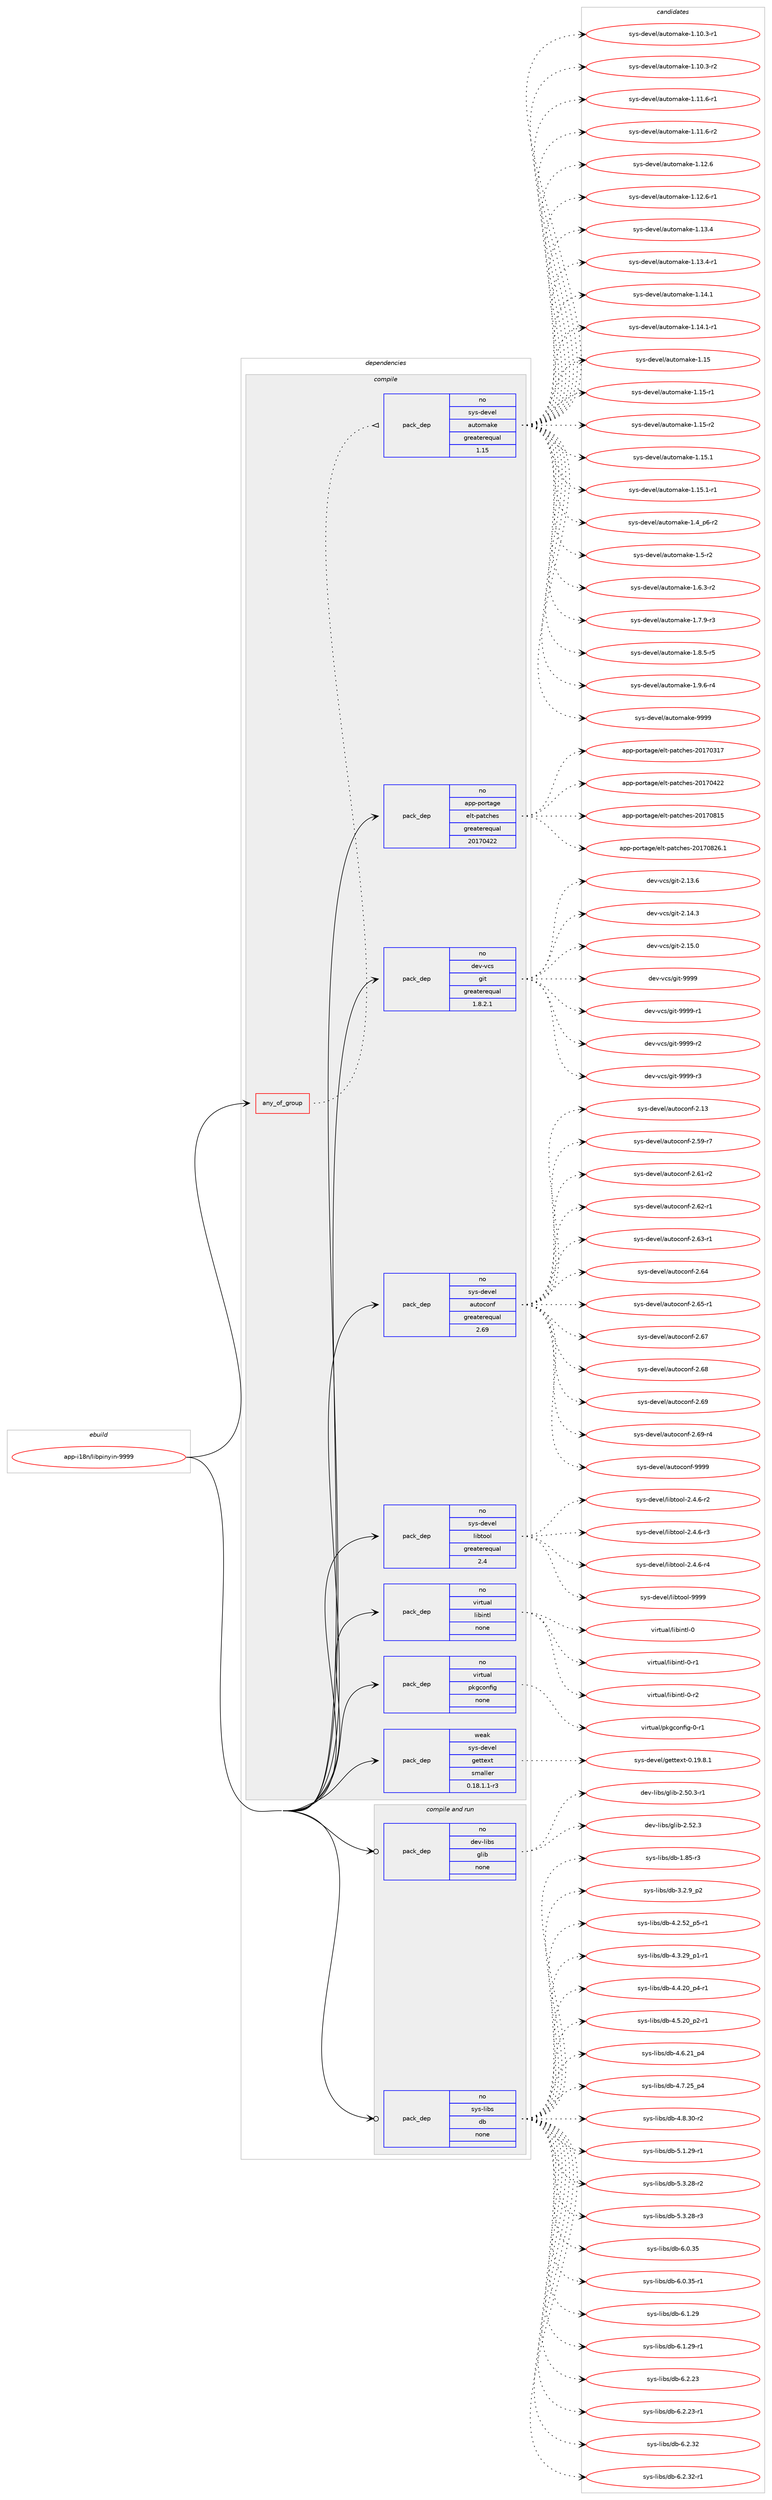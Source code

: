 digraph prolog {

# *************
# Graph options
# *************

newrank=true;
concentrate=true;
compound=true;
graph [rankdir=LR,fontname=Helvetica,fontsize=10,ranksep=1.5];#, ranksep=2.5, nodesep=0.2];
edge  [arrowhead=vee];
node  [fontname=Helvetica,fontsize=10];

# **********
# The ebuild
# **********

subgraph cluster_leftcol {
color=gray;
rank=same;
label=<<i>ebuild</i>>;
id [label="app-i18n/libpinyin-9999", color=red, width=4, href="../app-i18n/libpinyin-9999.svg"];
}

# ****************
# The dependencies
# ****************

subgraph cluster_midcol {
color=gray;
label=<<i>dependencies</i>>;
subgraph cluster_compile {
fillcolor="#eeeeee";
style=filled;
label=<<i>compile</i>>;
subgraph any658 {
dependency43188 [label=<<TABLE BORDER="0" CELLBORDER="1" CELLSPACING="0" CELLPADDING="4"><TR><TD CELLPADDING="10">any_of_group</TD></TR></TABLE>>, shape=none, color=red];subgraph pack30622 {
dependency43189 [label=<<TABLE BORDER="0" CELLBORDER="1" CELLSPACING="0" CELLPADDING="4" WIDTH="220"><TR><TD ROWSPAN="6" CELLPADDING="30">pack_dep</TD></TR><TR><TD WIDTH="110">no</TD></TR><TR><TD>sys-devel</TD></TR><TR><TD>automake</TD></TR><TR><TD>greaterequal</TD></TR><TR><TD>1.15</TD></TR></TABLE>>, shape=none, color=blue];
}
dependency43188:e -> dependency43189:w [weight=20,style="dotted",arrowhead="oinv"];
}
id:e -> dependency43188:w [weight=20,style="solid",arrowhead="vee"];
subgraph pack30623 {
dependency43190 [label=<<TABLE BORDER="0" CELLBORDER="1" CELLSPACING="0" CELLPADDING="4" WIDTH="220"><TR><TD ROWSPAN="6" CELLPADDING="30">pack_dep</TD></TR><TR><TD WIDTH="110">no</TD></TR><TR><TD>app-portage</TD></TR><TR><TD>elt-patches</TD></TR><TR><TD>greaterequal</TD></TR><TR><TD>20170422</TD></TR></TABLE>>, shape=none, color=blue];
}
id:e -> dependency43190:w [weight=20,style="solid",arrowhead="vee"];
subgraph pack30624 {
dependency43191 [label=<<TABLE BORDER="0" CELLBORDER="1" CELLSPACING="0" CELLPADDING="4" WIDTH="220"><TR><TD ROWSPAN="6" CELLPADDING="30">pack_dep</TD></TR><TR><TD WIDTH="110">no</TD></TR><TR><TD>dev-vcs</TD></TR><TR><TD>git</TD></TR><TR><TD>greaterequal</TD></TR><TR><TD>1.8.2.1</TD></TR></TABLE>>, shape=none, color=blue];
}
id:e -> dependency43191:w [weight=20,style="solid",arrowhead="vee"];
subgraph pack30625 {
dependency43192 [label=<<TABLE BORDER="0" CELLBORDER="1" CELLSPACING="0" CELLPADDING="4" WIDTH="220"><TR><TD ROWSPAN="6" CELLPADDING="30">pack_dep</TD></TR><TR><TD WIDTH="110">no</TD></TR><TR><TD>sys-devel</TD></TR><TR><TD>autoconf</TD></TR><TR><TD>greaterequal</TD></TR><TR><TD>2.69</TD></TR></TABLE>>, shape=none, color=blue];
}
id:e -> dependency43192:w [weight=20,style="solid",arrowhead="vee"];
subgraph pack30626 {
dependency43193 [label=<<TABLE BORDER="0" CELLBORDER="1" CELLSPACING="0" CELLPADDING="4" WIDTH="220"><TR><TD ROWSPAN="6" CELLPADDING="30">pack_dep</TD></TR><TR><TD WIDTH="110">no</TD></TR><TR><TD>sys-devel</TD></TR><TR><TD>libtool</TD></TR><TR><TD>greaterequal</TD></TR><TR><TD>2.4</TD></TR></TABLE>>, shape=none, color=blue];
}
id:e -> dependency43193:w [weight=20,style="solid",arrowhead="vee"];
subgraph pack30627 {
dependency43194 [label=<<TABLE BORDER="0" CELLBORDER="1" CELLSPACING="0" CELLPADDING="4" WIDTH="220"><TR><TD ROWSPAN="6" CELLPADDING="30">pack_dep</TD></TR><TR><TD WIDTH="110">no</TD></TR><TR><TD>virtual</TD></TR><TR><TD>libintl</TD></TR><TR><TD>none</TD></TR><TR><TD></TD></TR></TABLE>>, shape=none, color=blue];
}
id:e -> dependency43194:w [weight=20,style="solid",arrowhead="vee"];
subgraph pack30628 {
dependency43195 [label=<<TABLE BORDER="0" CELLBORDER="1" CELLSPACING="0" CELLPADDING="4" WIDTH="220"><TR><TD ROWSPAN="6" CELLPADDING="30">pack_dep</TD></TR><TR><TD WIDTH="110">no</TD></TR><TR><TD>virtual</TD></TR><TR><TD>pkgconfig</TD></TR><TR><TD>none</TD></TR><TR><TD></TD></TR></TABLE>>, shape=none, color=blue];
}
id:e -> dependency43195:w [weight=20,style="solid",arrowhead="vee"];
subgraph pack30629 {
dependency43196 [label=<<TABLE BORDER="0" CELLBORDER="1" CELLSPACING="0" CELLPADDING="4" WIDTH="220"><TR><TD ROWSPAN="6" CELLPADDING="30">pack_dep</TD></TR><TR><TD WIDTH="110">weak</TD></TR><TR><TD>sys-devel</TD></TR><TR><TD>gettext</TD></TR><TR><TD>smaller</TD></TR><TR><TD>0.18.1.1-r3</TD></TR></TABLE>>, shape=none, color=blue];
}
id:e -> dependency43196:w [weight=20,style="solid",arrowhead="vee"];
}
subgraph cluster_compileandrun {
fillcolor="#eeeeee";
style=filled;
label=<<i>compile and run</i>>;
subgraph pack30630 {
dependency43197 [label=<<TABLE BORDER="0" CELLBORDER="1" CELLSPACING="0" CELLPADDING="4" WIDTH="220"><TR><TD ROWSPAN="6" CELLPADDING="30">pack_dep</TD></TR><TR><TD WIDTH="110">no</TD></TR><TR><TD>dev-libs</TD></TR><TR><TD>glib</TD></TR><TR><TD>none</TD></TR><TR><TD></TD></TR></TABLE>>, shape=none, color=blue];
}
id:e -> dependency43197:w [weight=20,style="solid",arrowhead="odotvee"];
subgraph pack30631 {
dependency43198 [label=<<TABLE BORDER="0" CELLBORDER="1" CELLSPACING="0" CELLPADDING="4" WIDTH="220"><TR><TD ROWSPAN="6" CELLPADDING="30">pack_dep</TD></TR><TR><TD WIDTH="110">no</TD></TR><TR><TD>sys-libs</TD></TR><TR><TD>db</TD></TR><TR><TD>none</TD></TR><TR><TD></TD></TR></TABLE>>, shape=none, color=blue];
}
id:e -> dependency43198:w [weight=20,style="solid",arrowhead="odotvee"];
}
subgraph cluster_run {
fillcolor="#eeeeee";
style=filled;
label=<<i>run</i>>;
}
}

# **************
# The candidates
# **************

subgraph cluster_choices {
rank=same;
color=gray;
label=<<i>candidates</i>>;

subgraph choice30622 {
color=black;
nodesep=1;
choice11512111545100101118101108479711711611110997107101454946494846514511449 [label="sys-devel/automake-1.10.3-r1", color=red, width=4,href="../sys-devel/automake-1.10.3-r1.svg"];
choice11512111545100101118101108479711711611110997107101454946494846514511450 [label="sys-devel/automake-1.10.3-r2", color=red, width=4,href="../sys-devel/automake-1.10.3-r2.svg"];
choice11512111545100101118101108479711711611110997107101454946494946544511449 [label="sys-devel/automake-1.11.6-r1", color=red, width=4,href="../sys-devel/automake-1.11.6-r1.svg"];
choice11512111545100101118101108479711711611110997107101454946494946544511450 [label="sys-devel/automake-1.11.6-r2", color=red, width=4,href="../sys-devel/automake-1.11.6-r2.svg"];
choice1151211154510010111810110847971171161111099710710145494649504654 [label="sys-devel/automake-1.12.6", color=red, width=4,href="../sys-devel/automake-1.12.6.svg"];
choice11512111545100101118101108479711711611110997107101454946495046544511449 [label="sys-devel/automake-1.12.6-r1", color=red, width=4,href="../sys-devel/automake-1.12.6-r1.svg"];
choice1151211154510010111810110847971171161111099710710145494649514652 [label="sys-devel/automake-1.13.4", color=red, width=4,href="../sys-devel/automake-1.13.4.svg"];
choice11512111545100101118101108479711711611110997107101454946495146524511449 [label="sys-devel/automake-1.13.4-r1", color=red, width=4,href="../sys-devel/automake-1.13.4-r1.svg"];
choice1151211154510010111810110847971171161111099710710145494649524649 [label="sys-devel/automake-1.14.1", color=red, width=4,href="../sys-devel/automake-1.14.1.svg"];
choice11512111545100101118101108479711711611110997107101454946495246494511449 [label="sys-devel/automake-1.14.1-r1", color=red, width=4,href="../sys-devel/automake-1.14.1-r1.svg"];
choice115121115451001011181011084797117116111109971071014549464953 [label="sys-devel/automake-1.15", color=red, width=4,href="../sys-devel/automake-1.15.svg"];
choice1151211154510010111810110847971171161111099710710145494649534511449 [label="sys-devel/automake-1.15-r1", color=red, width=4,href="../sys-devel/automake-1.15-r1.svg"];
choice1151211154510010111810110847971171161111099710710145494649534511450 [label="sys-devel/automake-1.15-r2", color=red, width=4,href="../sys-devel/automake-1.15-r2.svg"];
choice1151211154510010111810110847971171161111099710710145494649534649 [label="sys-devel/automake-1.15.1", color=red, width=4,href="../sys-devel/automake-1.15.1.svg"];
choice11512111545100101118101108479711711611110997107101454946495346494511449 [label="sys-devel/automake-1.15.1-r1", color=red, width=4,href="../sys-devel/automake-1.15.1-r1.svg"];
choice115121115451001011181011084797117116111109971071014549465295112544511450 [label="sys-devel/automake-1.4_p6-r2", color=red, width=4,href="../sys-devel/automake-1.4_p6-r2.svg"];
choice11512111545100101118101108479711711611110997107101454946534511450 [label="sys-devel/automake-1.5-r2", color=red, width=4,href="../sys-devel/automake-1.5-r2.svg"];
choice115121115451001011181011084797117116111109971071014549465446514511450 [label="sys-devel/automake-1.6.3-r2", color=red, width=4,href="../sys-devel/automake-1.6.3-r2.svg"];
choice115121115451001011181011084797117116111109971071014549465546574511451 [label="sys-devel/automake-1.7.9-r3", color=red, width=4,href="../sys-devel/automake-1.7.9-r3.svg"];
choice115121115451001011181011084797117116111109971071014549465646534511453 [label="sys-devel/automake-1.8.5-r5", color=red, width=4,href="../sys-devel/automake-1.8.5-r5.svg"];
choice115121115451001011181011084797117116111109971071014549465746544511452 [label="sys-devel/automake-1.9.6-r4", color=red, width=4,href="../sys-devel/automake-1.9.6-r4.svg"];
choice115121115451001011181011084797117116111109971071014557575757 [label="sys-devel/automake-9999", color=red, width=4,href="../sys-devel/automake-9999.svg"];
dependency43189:e -> choice11512111545100101118101108479711711611110997107101454946494846514511449:w [style=dotted,weight="100"];
dependency43189:e -> choice11512111545100101118101108479711711611110997107101454946494846514511450:w [style=dotted,weight="100"];
dependency43189:e -> choice11512111545100101118101108479711711611110997107101454946494946544511449:w [style=dotted,weight="100"];
dependency43189:e -> choice11512111545100101118101108479711711611110997107101454946494946544511450:w [style=dotted,weight="100"];
dependency43189:e -> choice1151211154510010111810110847971171161111099710710145494649504654:w [style=dotted,weight="100"];
dependency43189:e -> choice11512111545100101118101108479711711611110997107101454946495046544511449:w [style=dotted,weight="100"];
dependency43189:e -> choice1151211154510010111810110847971171161111099710710145494649514652:w [style=dotted,weight="100"];
dependency43189:e -> choice11512111545100101118101108479711711611110997107101454946495146524511449:w [style=dotted,weight="100"];
dependency43189:e -> choice1151211154510010111810110847971171161111099710710145494649524649:w [style=dotted,weight="100"];
dependency43189:e -> choice11512111545100101118101108479711711611110997107101454946495246494511449:w [style=dotted,weight="100"];
dependency43189:e -> choice115121115451001011181011084797117116111109971071014549464953:w [style=dotted,weight="100"];
dependency43189:e -> choice1151211154510010111810110847971171161111099710710145494649534511449:w [style=dotted,weight="100"];
dependency43189:e -> choice1151211154510010111810110847971171161111099710710145494649534511450:w [style=dotted,weight="100"];
dependency43189:e -> choice1151211154510010111810110847971171161111099710710145494649534649:w [style=dotted,weight="100"];
dependency43189:e -> choice11512111545100101118101108479711711611110997107101454946495346494511449:w [style=dotted,weight="100"];
dependency43189:e -> choice115121115451001011181011084797117116111109971071014549465295112544511450:w [style=dotted,weight="100"];
dependency43189:e -> choice11512111545100101118101108479711711611110997107101454946534511450:w [style=dotted,weight="100"];
dependency43189:e -> choice115121115451001011181011084797117116111109971071014549465446514511450:w [style=dotted,weight="100"];
dependency43189:e -> choice115121115451001011181011084797117116111109971071014549465546574511451:w [style=dotted,weight="100"];
dependency43189:e -> choice115121115451001011181011084797117116111109971071014549465646534511453:w [style=dotted,weight="100"];
dependency43189:e -> choice115121115451001011181011084797117116111109971071014549465746544511452:w [style=dotted,weight="100"];
dependency43189:e -> choice115121115451001011181011084797117116111109971071014557575757:w [style=dotted,weight="100"];
}
subgraph choice30623 {
color=black;
nodesep=1;
choice97112112451121111141169710310147101108116451129711699104101115455048495548514955 [label="app-portage/elt-patches-20170317", color=red, width=4,href="../app-portage/elt-patches-20170317.svg"];
choice97112112451121111141169710310147101108116451129711699104101115455048495548525050 [label="app-portage/elt-patches-20170422", color=red, width=4,href="../app-portage/elt-patches-20170422.svg"];
choice97112112451121111141169710310147101108116451129711699104101115455048495548564953 [label="app-portage/elt-patches-20170815", color=red, width=4,href="../app-portage/elt-patches-20170815.svg"];
choice971121124511211111411697103101471011081164511297116991041011154550484955485650544649 [label="app-portage/elt-patches-20170826.1", color=red, width=4,href="../app-portage/elt-patches-20170826.1.svg"];
dependency43190:e -> choice97112112451121111141169710310147101108116451129711699104101115455048495548514955:w [style=dotted,weight="100"];
dependency43190:e -> choice97112112451121111141169710310147101108116451129711699104101115455048495548525050:w [style=dotted,weight="100"];
dependency43190:e -> choice97112112451121111141169710310147101108116451129711699104101115455048495548564953:w [style=dotted,weight="100"];
dependency43190:e -> choice971121124511211111411697103101471011081164511297116991041011154550484955485650544649:w [style=dotted,weight="100"];
}
subgraph choice30624 {
color=black;
nodesep=1;
choice10010111845118991154710310511645504649514654 [label="dev-vcs/git-2.13.6", color=red, width=4,href="../dev-vcs/git-2.13.6.svg"];
choice10010111845118991154710310511645504649524651 [label="dev-vcs/git-2.14.3", color=red, width=4,href="../dev-vcs/git-2.14.3.svg"];
choice10010111845118991154710310511645504649534648 [label="dev-vcs/git-2.15.0", color=red, width=4,href="../dev-vcs/git-2.15.0.svg"];
choice1001011184511899115471031051164557575757 [label="dev-vcs/git-9999", color=red, width=4,href="../dev-vcs/git-9999.svg"];
choice10010111845118991154710310511645575757574511449 [label="dev-vcs/git-9999-r1", color=red, width=4,href="../dev-vcs/git-9999-r1.svg"];
choice10010111845118991154710310511645575757574511450 [label="dev-vcs/git-9999-r2", color=red, width=4,href="../dev-vcs/git-9999-r2.svg"];
choice10010111845118991154710310511645575757574511451 [label="dev-vcs/git-9999-r3", color=red, width=4,href="../dev-vcs/git-9999-r3.svg"];
dependency43191:e -> choice10010111845118991154710310511645504649514654:w [style=dotted,weight="100"];
dependency43191:e -> choice10010111845118991154710310511645504649524651:w [style=dotted,weight="100"];
dependency43191:e -> choice10010111845118991154710310511645504649534648:w [style=dotted,weight="100"];
dependency43191:e -> choice1001011184511899115471031051164557575757:w [style=dotted,weight="100"];
dependency43191:e -> choice10010111845118991154710310511645575757574511449:w [style=dotted,weight="100"];
dependency43191:e -> choice10010111845118991154710310511645575757574511450:w [style=dotted,weight="100"];
dependency43191:e -> choice10010111845118991154710310511645575757574511451:w [style=dotted,weight="100"];
}
subgraph choice30625 {
color=black;
nodesep=1;
choice115121115451001011181011084797117116111991111101024550464951 [label="sys-devel/autoconf-2.13", color=red, width=4,href="../sys-devel/autoconf-2.13.svg"];
choice1151211154510010111810110847971171161119911111010245504653574511455 [label="sys-devel/autoconf-2.59-r7", color=red, width=4,href="../sys-devel/autoconf-2.59-r7.svg"];
choice1151211154510010111810110847971171161119911111010245504654494511450 [label="sys-devel/autoconf-2.61-r2", color=red, width=4,href="../sys-devel/autoconf-2.61-r2.svg"];
choice1151211154510010111810110847971171161119911111010245504654504511449 [label="sys-devel/autoconf-2.62-r1", color=red, width=4,href="../sys-devel/autoconf-2.62-r1.svg"];
choice1151211154510010111810110847971171161119911111010245504654514511449 [label="sys-devel/autoconf-2.63-r1", color=red, width=4,href="../sys-devel/autoconf-2.63-r1.svg"];
choice115121115451001011181011084797117116111991111101024550465452 [label="sys-devel/autoconf-2.64", color=red, width=4,href="../sys-devel/autoconf-2.64.svg"];
choice1151211154510010111810110847971171161119911111010245504654534511449 [label="sys-devel/autoconf-2.65-r1", color=red, width=4,href="../sys-devel/autoconf-2.65-r1.svg"];
choice115121115451001011181011084797117116111991111101024550465455 [label="sys-devel/autoconf-2.67", color=red, width=4,href="../sys-devel/autoconf-2.67.svg"];
choice115121115451001011181011084797117116111991111101024550465456 [label="sys-devel/autoconf-2.68", color=red, width=4,href="../sys-devel/autoconf-2.68.svg"];
choice115121115451001011181011084797117116111991111101024550465457 [label="sys-devel/autoconf-2.69", color=red, width=4,href="../sys-devel/autoconf-2.69.svg"];
choice1151211154510010111810110847971171161119911111010245504654574511452 [label="sys-devel/autoconf-2.69-r4", color=red, width=4,href="../sys-devel/autoconf-2.69-r4.svg"];
choice115121115451001011181011084797117116111991111101024557575757 [label="sys-devel/autoconf-9999", color=red, width=4,href="../sys-devel/autoconf-9999.svg"];
dependency43192:e -> choice115121115451001011181011084797117116111991111101024550464951:w [style=dotted,weight="100"];
dependency43192:e -> choice1151211154510010111810110847971171161119911111010245504653574511455:w [style=dotted,weight="100"];
dependency43192:e -> choice1151211154510010111810110847971171161119911111010245504654494511450:w [style=dotted,weight="100"];
dependency43192:e -> choice1151211154510010111810110847971171161119911111010245504654504511449:w [style=dotted,weight="100"];
dependency43192:e -> choice1151211154510010111810110847971171161119911111010245504654514511449:w [style=dotted,weight="100"];
dependency43192:e -> choice115121115451001011181011084797117116111991111101024550465452:w [style=dotted,weight="100"];
dependency43192:e -> choice1151211154510010111810110847971171161119911111010245504654534511449:w [style=dotted,weight="100"];
dependency43192:e -> choice115121115451001011181011084797117116111991111101024550465455:w [style=dotted,weight="100"];
dependency43192:e -> choice115121115451001011181011084797117116111991111101024550465456:w [style=dotted,weight="100"];
dependency43192:e -> choice115121115451001011181011084797117116111991111101024550465457:w [style=dotted,weight="100"];
dependency43192:e -> choice1151211154510010111810110847971171161119911111010245504654574511452:w [style=dotted,weight="100"];
dependency43192:e -> choice115121115451001011181011084797117116111991111101024557575757:w [style=dotted,weight="100"];
}
subgraph choice30626 {
color=black;
nodesep=1;
choice1151211154510010111810110847108105981161111111084550465246544511450 [label="sys-devel/libtool-2.4.6-r2", color=red, width=4,href="../sys-devel/libtool-2.4.6-r2.svg"];
choice1151211154510010111810110847108105981161111111084550465246544511451 [label="sys-devel/libtool-2.4.6-r3", color=red, width=4,href="../sys-devel/libtool-2.4.6-r3.svg"];
choice1151211154510010111810110847108105981161111111084550465246544511452 [label="sys-devel/libtool-2.4.6-r4", color=red, width=4,href="../sys-devel/libtool-2.4.6-r4.svg"];
choice1151211154510010111810110847108105981161111111084557575757 [label="sys-devel/libtool-9999", color=red, width=4,href="../sys-devel/libtool-9999.svg"];
dependency43193:e -> choice1151211154510010111810110847108105981161111111084550465246544511450:w [style=dotted,weight="100"];
dependency43193:e -> choice1151211154510010111810110847108105981161111111084550465246544511451:w [style=dotted,weight="100"];
dependency43193:e -> choice1151211154510010111810110847108105981161111111084550465246544511452:w [style=dotted,weight="100"];
dependency43193:e -> choice1151211154510010111810110847108105981161111111084557575757:w [style=dotted,weight="100"];
}
subgraph choice30627 {
color=black;
nodesep=1;
choice1181051141161179710847108105981051101161084548 [label="virtual/libintl-0", color=red, width=4,href="../virtual/libintl-0.svg"];
choice11810511411611797108471081059810511011610845484511449 [label="virtual/libintl-0-r1", color=red, width=4,href="../virtual/libintl-0-r1.svg"];
choice11810511411611797108471081059810511011610845484511450 [label="virtual/libintl-0-r2", color=red, width=4,href="../virtual/libintl-0-r2.svg"];
dependency43194:e -> choice1181051141161179710847108105981051101161084548:w [style=dotted,weight="100"];
dependency43194:e -> choice11810511411611797108471081059810511011610845484511449:w [style=dotted,weight="100"];
dependency43194:e -> choice11810511411611797108471081059810511011610845484511450:w [style=dotted,weight="100"];
}
subgraph choice30628 {
color=black;
nodesep=1;
choice11810511411611797108471121071039911111010210510345484511449 [label="virtual/pkgconfig-0-r1", color=red, width=4,href="../virtual/pkgconfig-0-r1.svg"];
dependency43195:e -> choice11810511411611797108471121071039911111010210510345484511449:w [style=dotted,weight="100"];
}
subgraph choice30629 {
color=black;
nodesep=1;
choice1151211154510010111810110847103101116116101120116454846495746564649 [label="sys-devel/gettext-0.19.8.1", color=red, width=4,href="../sys-devel/gettext-0.19.8.1.svg"];
dependency43196:e -> choice1151211154510010111810110847103101116116101120116454846495746564649:w [style=dotted,weight="100"];
}
subgraph choice30630 {
color=black;
nodesep=1;
choice10010111845108105981154710310810598455046534846514511449 [label="dev-libs/glib-2.50.3-r1", color=red, width=4,href="../dev-libs/glib-2.50.3-r1.svg"];
choice1001011184510810598115471031081059845504653504651 [label="dev-libs/glib-2.52.3", color=red, width=4,href="../dev-libs/glib-2.52.3.svg"];
dependency43197:e -> choice10010111845108105981154710310810598455046534846514511449:w [style=dotted,weight="100"];
dependency43197:e -> choice1001011184510810598115471031081059845504653504651:w [style=dotted,weight="100"];
}
subgraph choice30631 {
color=black;
nodesep=1;
choice1151211154510810598115471009845494656534511451 [label="sys-libs/db-1.85-r3", color=red, width=4,href="../sys-libs/db-1.85-r3.svg"];
choice115121115451081059811547100984551465046579511250 [label="sys-libs/db-3.2.9_p2", color=red, width=4,href="../sys-libs/db-3.2.9_p2.svg"];
choice115121115451081059811547100984552465046535095112534511449 [label="sys-libs/db-4.2.52_p5-r1", color=red, width=4,href="../sys-libs/db-4.2.52_p5-r1.svg"];
choice115121115451081059811547100984552465146505795112494511449 [label="sys-libs/db-4.3.29_p1-r1", color=red, width=4,href="../sys-libs/db-4.3.29_p1-r1.svg"];
choice115121115451081059811547100984552465246504895112524511449 [label="sys-libs/db-4.4.20_p4-r1", color=red, width=4,href="../sys-libs/db-4.4.20_p4-r1.svg"];
choice115121115451081059811547100984552465346504895112504511449 [label="sys-libs/db-4.5.20_p2-r1", color=red, width=4,href="../sys-libs/db-4.5.20_p2-r1.svg"];
choice11512111545108105981154710098455246544650499511252 [label="sys-libs/db-4.6.21_p4", color=red, width=4,href="../sys-libs/db-4.6.21_p4.svg"];
choice11512111545108105981154710098455246554650539511252 [label="sys-libs/db-4.7.25_p4", color=red, width=4,href="../sys-libs/db-4.7.25_p4.svg"];
choice11512111545108105981154710098455246564651484511450 [label="sys-libs/db-4.8.30-r2", color=red, width=4,href="../sys-libs/db-4.8.30-r2.svg"];
choice11512111545108105981154710098455346494650574511449 [label="sys-libs/db-5.1.29-r1", color=red, width=4,href="../sys-libs/db-5.1.29-r1.svg"];
choice11512111545108105981154710098455346514650564511450 [label="sys-libs/db-5.3.28-r2", color=red, width=4,href="../sys-libs/db-5.3.28-r2.svg"];
choice11512111545108105981154710098455346514650564511451 [label="sys-libs/db-5.3.28-r3", color=red, width=4,href="../sys-libs/db-5.3.28-r3.svg"];
choice1151211154510810598115471009845544648465153 [label="sys-libs/db-6.0.35", color=red, width=4,href="../sys-libs/db-6.0.35.svg"];
choice11512111545108105981154710098455446484651534511449 [label="sys-libs/db-6.0.35-r1", color=red, width=4,href="../sys-libs/db-6.0.35-r1.svg"];
choice1151211154510810598115471009845544649465057 [label="sys-libs/db-6.1.29", color=red, width=4,href="../sys-libs/db-6.1.29.svg"];
choice11512111545108105981154710098455446494650574511449 [label="sys-libs/db-6.1.29-r1", color=red, width=4,href="../sys-libs/db-6.1.29-r1.svg"];
choice1151211154510810598115471009845544650465051 [label="sys-libs/db-6.2.23", color=red, width=4,href="../sys-libs/db-6.2.23.svg"];
choice11512111545108105981154710098455446504650514511449 [label="sys-libs/db-6.2.23-r1", color=red, width=4,href="../sys-libs/db-6.2.23-r1.svg"];
choice1151211154510810598115471009845544650465150 [label="sys-libs/db-6.2.32", color=red, width=4,href="../sys-libs/db-6.2.32.svg"];
choice11512111545108105981154710098455446504651504511449 [label="sys-libs/db-6.2.32-r1", color=red, width=4,href="../sys-libs/db-6.2.32-r1.svg"];
dependency43198:e -> choice1151211154510810598115471009845494656534511451:w [style=dotted,weight="100"];
dependency43198:e -> choice115121115451081059811547100984551465046579511250:w [style=dotted,weight="100"];
dependency43198:e -> choice115121115451081059811547100984552465046535095112534511449:w [style=dotted,weight="100"];
dependency43198:e -> choice115121115451081059811547100984552465146505795112494511449:w [style=dotted,weight="100"];
dependency43198:e -> choice115121115451081059811547100984552465246504895112524511449:w [style=dotted,weight="100"];
dependency43198:e -> choice115121115451081059811547100984552465346504895112504511449:w [style=dotted,weight="100"];
dependency43198:e -> choice11512111545108105981154710098455246544650499511252:w [style=dotted,weight="100"];
dependency43198:e -> choice11512111545108105981154710098455246554650539511252:w [style=dotted,weight="100"];
dependency43198:e -> choice11512111545108105981154710098455246564651484511450:w [style=dotted,weight="100"];
dependency43198:e -> choice11512111545108105981154710098455346494650574511449:w [style=dotted,weight="100"];
dependency43198:e -> choice11512111545108105981154710098455346514650564511450:w [style=dotted,weight="100"];
dependency43198:e -> choice11512111545108105981154710098455346514650564511451:w [style=dotted,weight="100"];
dependency43198:e -> choice1151211154510810598115471009845544648465153:w [style=dotted,weight="100"];
dependency43198:e -> choice11512111545108105981154710098455446484651534511449:w [style=dotted,weight="100"];
dependency43198:e -> choice1151211154510810598115471009845544649465057:w [style=dotted,weight="100"];
dependency43198:e -> choice11512111545108105981154710098455446494650574511449:w [style=dotted,weight="100"];
dependency43198:e -> choice1151211154510810598115471009845544650465051:w [style=dotted,weight="100"];
dependency43198:e -> choice11512111545108105981154710098455446504650514511449:w [style=dotted,weight="100"];
dependency43198:e -> choice1151211154510810598115471009845544650465150:w [style=dotted,weight="100"];
dependency43198:e -> choice11512111545108105981154710098455446504651504511449:w [style=dotted,weight="100"];
}
}

}
